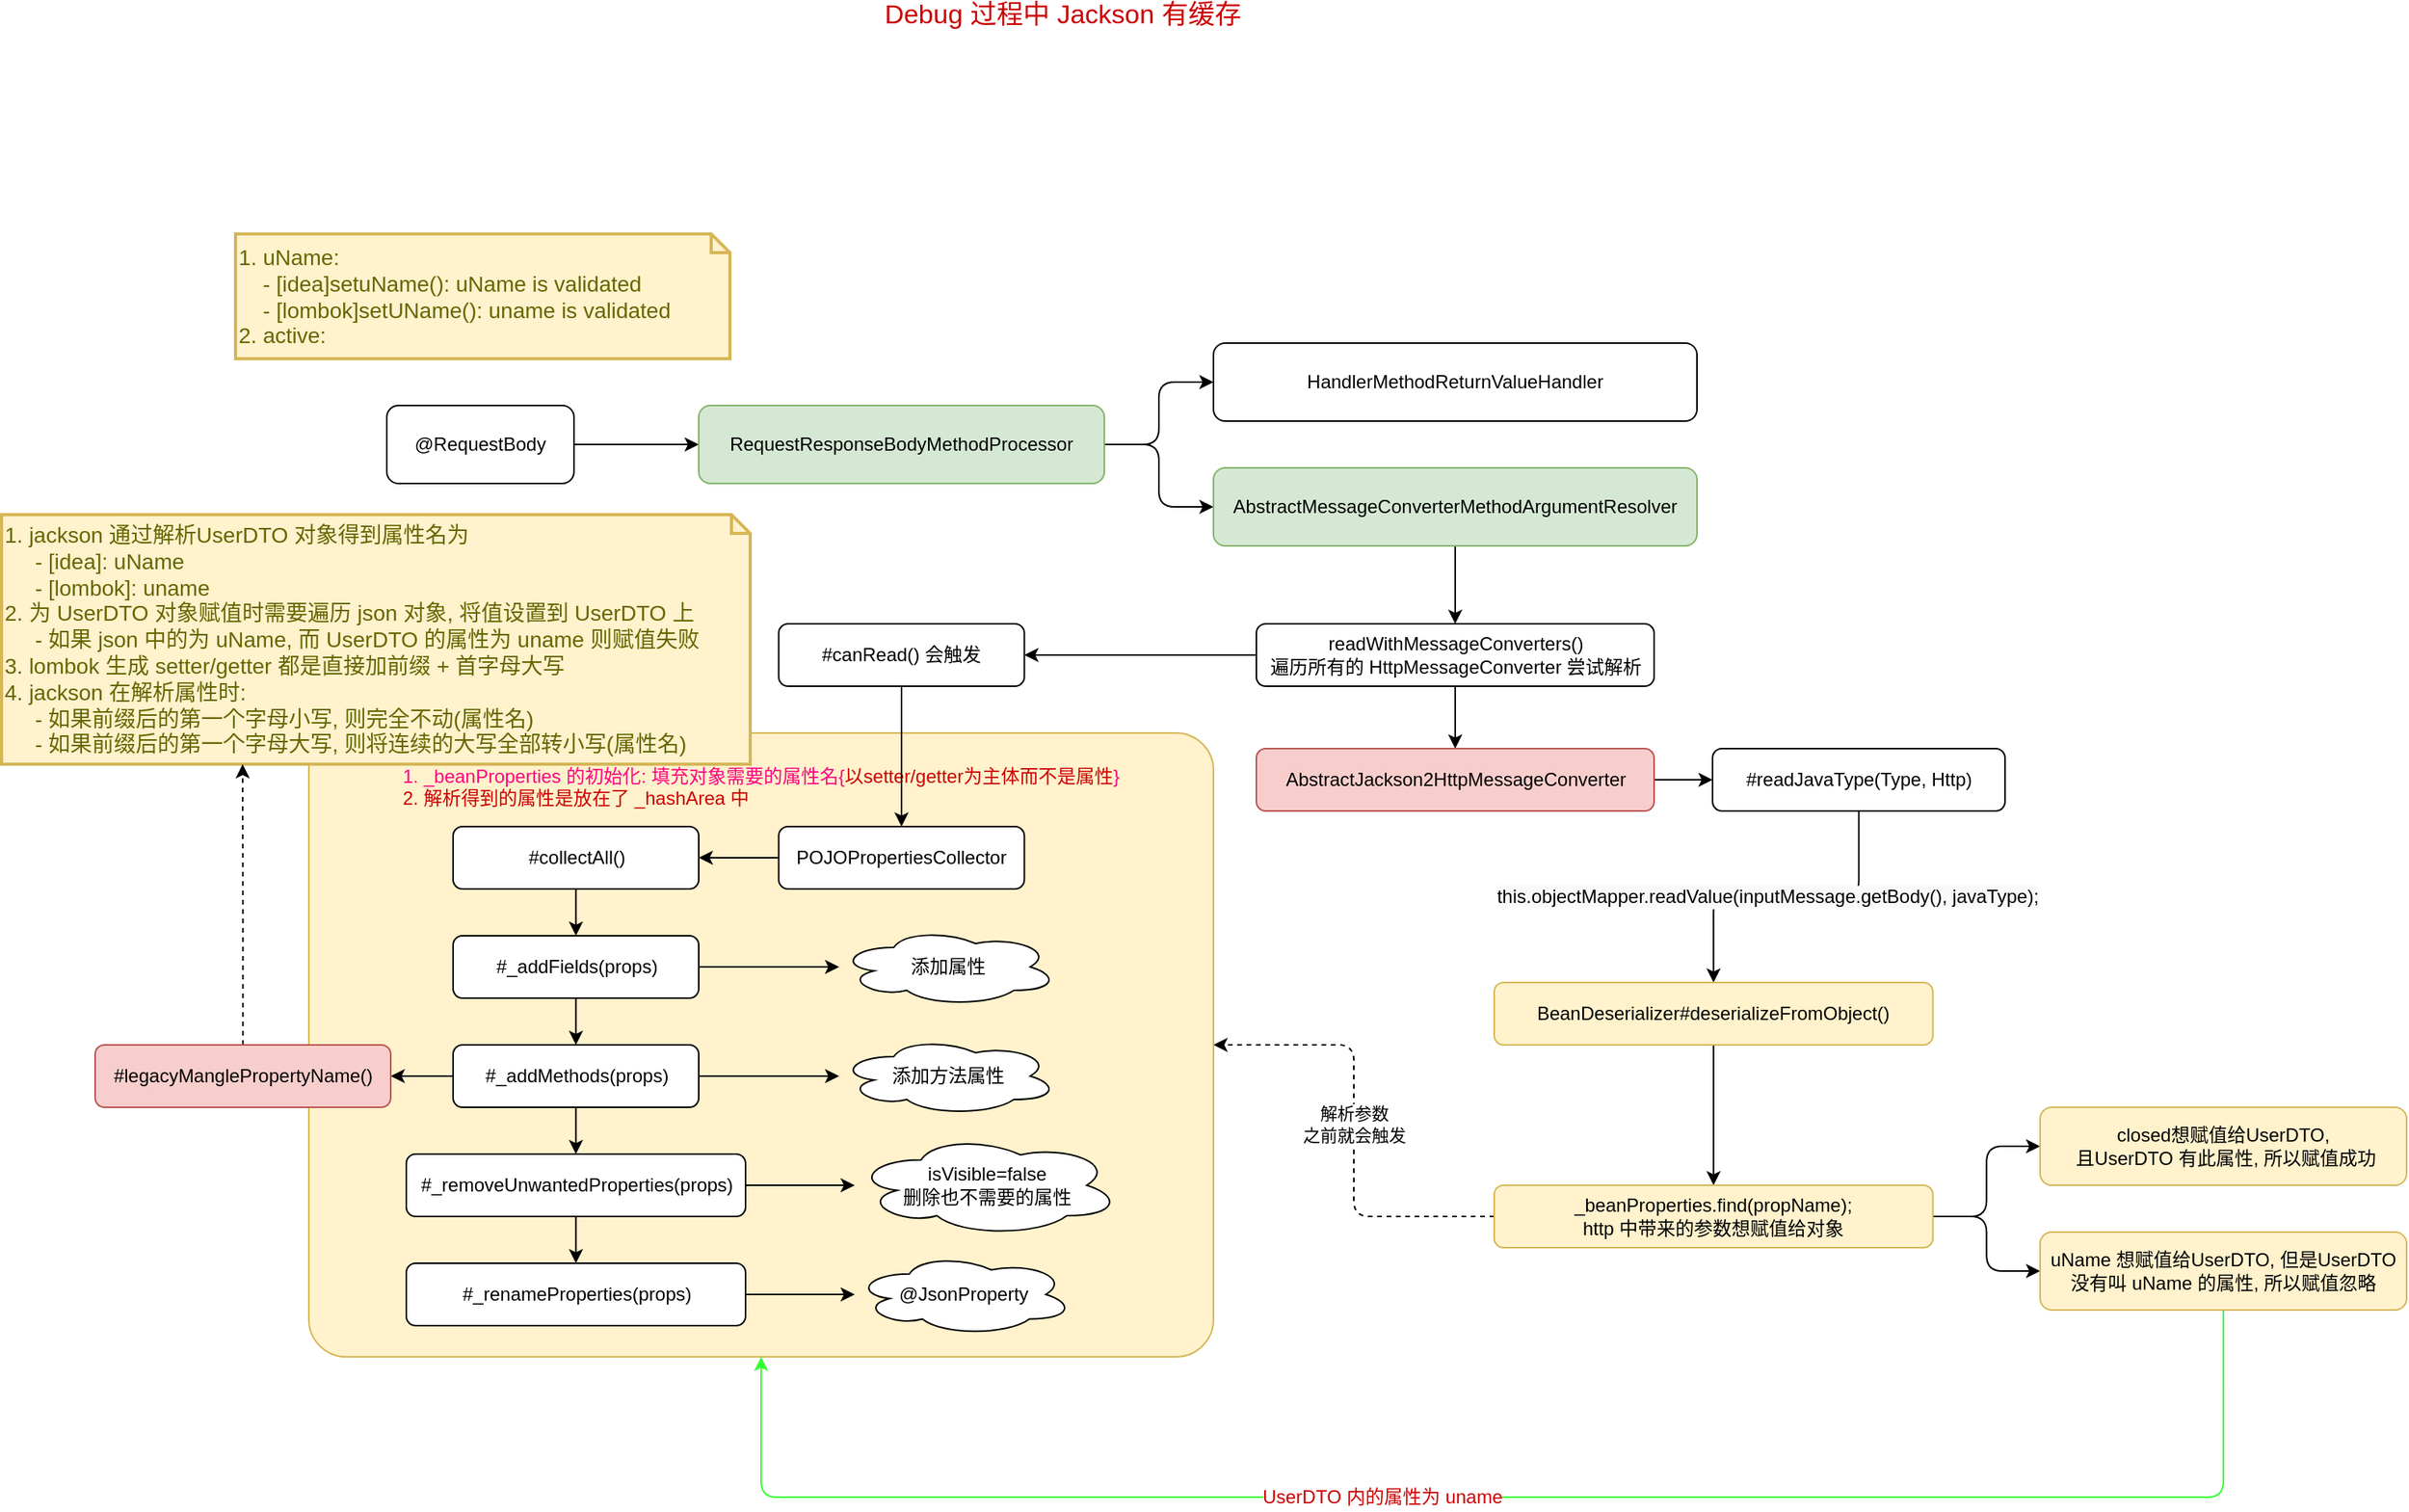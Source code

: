 <mxfile>
    <diagram id="Ntnd5CM5s8iWQQtb89DW" name="Page-1">
        <mxGraphModel dx="1052" dy="718" grid="1" gridSize="10" guides="1" tooltips="1" connect="1" arrows="1" fold="1" page="1" pageScale="1" pageWidth="850" pageHeight="1100" background="#FFFFFF" math="0" shadow="0">
            <root>
                <mxCell id="0"/>
                <mxCell id="1" parent="0"/>
                <mxCell id="4" value="" style="edgeStyle=orthogonalEdgeStyle;rounded=0;orthogonalLoop=1;jettySize=auto;html=1;" parent="1" source="2" target="3" edge="1">
                    <mxGeometry relative="1" as="geometry"/>
                </mxCell>
                <mxCell id="2" value="@RequestBody" style="rounded=1;whiteSpace=wrap;html=1;" parent="1" vertex="1">
                    <mxGeometry x="367" y="310" width="120" height="50" as="geometry"/>
                </mxCell>
                <mxCell id="6" value="" style="edgeStyle=orthogonalEdgeStyle;orthogonalLoop=1;jettySize=auto;html=1;rounded=1;entryX=0;entryY=0.5;entryDx=0;entryDy=0;" parent="1" source="3" target="5" edge="1">
                    <mxGeometry relative="1" as="geometry"/>
                </mxCell>
                <mxCell id="8" style="edgeStyle=orthogonalEdgeStyle;rounded=1;orthogonalLoop=1;jettySize=auto;html=1;entryX=0;entryY=0.5;entryDx=0;entryDy=0;" parent="1" source="3" target="7" edge="1">
                    <mxGeometry relative="1" as="geometry"/>
                </mxCell>
                <mxCell id="3" value="RequestResponseBodyMethodProcessor" style="rounded=1;whiteSpace=wrap;html=1;fillColor=#d5e8d4;strokeColor=#82b366;" parent="1" vertex="1">
                    <mxGeometry x="567" y="310" width="260" height="50" as="geometry"/>
                </mxCell>
                <mxCell id="10" value="" style="edgeStyle=orthogonalEdgeStyle;rounded=1;orthogonalLoop=1;jettySize=auto;html=1;" parent="1" source="5" target="9" edge="1">
                    <mxGeometry relative="1" as="geometry"/>
                </mxCell>
                <mxCell id="5" value="AbstractMessageConverterMethodArgumentResolver" style="rounded=1;whiteSpace=wrap;html=1;fillColor=#d5e8d4;strokeColor=#82b366;" parent="1" vertex="1">
                    <mxGeometry x="897" y="350" width="310" height="50" as="geometry"/>
                </mxCell>
                <mxCell id="7" value="HandlerMethodReturnValueHandler" style="rounded=1;whiteSpace=wrap;html=1;" parent="1" vertex="1">
                    <mxGeometry x="897" y="270" width="310" height="50" as="geometry"/>
                </mxCell>
                <mxCell id="12" value="" style="edgeStyle=orthogonalEdgeStyle;rounded=1;orthogonalLoop=1;jettySize=auto;html=1;" parent="1" source="9" target="11" edge="1">
                    <mxGeometry relative="1" as="geometry"/>
                </mxCell>
                <mxCell id="49" value="" style="edgeStyle=orthogonalEdgeStyle;rounded=1;orthogonalLoop=1;jettySize=auto;html=1;strokeColor=#000000;" edge="1" parent="1" source="9" target="48">
                    <mxGeometry relative="1" as="geometry"/>
                </mxCell>
                <mxCell id="9" value="readWithMessageConverters()&lt;br&gt;遍历所有的&amp;nbsp;HttpMessageConverter 尝试解析" style="rounded=1;whiteSpace=wrap;html=1;" parent="1" vertex="1">
                    <mxGeometry x="924.5" y="450" width="255" height="40" as="geometry"/>
                </mxCell>
                <mxCell id="14" value="" style="edgeStyle=orthogonalEdgeStyle;rounded=1;orthogonalLoop=1;jettySize=auto;html=1;exitX=1;exitY=0.5;exitDx=0;exitDy=0;" parent="1" source="11" target="13" edge="1">
                    <mxGeometry relative="1" as="geometry"/>
                </mxCell>
                <mxCell id="11" value="AbstractJackson2HttpMessageConverter" style="rounded=1;whiteSpace=wrap;html=1;fillColor=#f8cecc;strokeColor=#b85450;" parent="1" vertex="1">
                    <mxGeometry x="924.5" y="530" width="255" height="40" as="geometry"/>
                </mxCell>
                <mxCell id="45" style="edgeStyle=orthogonalEdgeStyle;rounded=1;orthogonalLoop=1;jettySize=auto;html=1;entryX=0.5;entryY=0;entryDx=0;entryDy=0;" edge="1" parent="1" source="13" target="17">
                    <mxGeometry relative="1" as="geometry"/>
                </mxCell>
                <mxCell id="46" value="&lt;span style=&quot;font-size: 12px ; background-color: rgb(248 , 249 , 250)&quot;&gt;this.objectMapper.readValue(inputMessage.getBody(), javaType);&lt;/span&gt;" style="edgeLabel;html=1;align=center;verticalAlign=middle;resizable=0;points=[];" vertex="1" connectable="0" parent="45">
                    <mxGeometry x="0.12" relative="1" as="geometry">
                        <mxPoint as="offset"/>
                    </mxGeometry>
                </mxCell>
                <mxCell id="13" value="#readJavaType(Type, Http)" style="rounded=1;whiteSpace=wrap;html=1;" parent="1" vertex="1">
                    <mxGeometry x="1217" y="530" width="187.5" height="40" as="geometry"/>
                </mxCell>
                <mxCell id="20" value="" style="edgeStyle=orthogonalEdgeStyle;rounded=1;orthogonalLoop=1;jettySize=auto;html=1;" parent="1" source="17" target="19" edge="1">
                    <mxGeometry relative="1" as="geometry"/>
                </mxCell>
                <mxCell id="17" value="BeanDeserializer#deserializeFromObject()" style="rounded=1;whiteSpace=wrap;html=1;fillColor=#fff2cc;strokeColor=#d6b656;" parent="1" vertex="1">
                    <mxGeometry x="1077" y="680" width="281.25" height="40" as="geometry"/>
                </mxCell>
                <mxCell id="25" value="" style="edgeStyle=orthogonalEdgeStyle;rounded=1;orthogonalLoop=1;jettySize=auto;html=1;dashed=1;" parent="1" source="19" target="24" edge="1">
                    <mxGeometry relative="1" as="geometry"/>
                </mxCell>
                <mxCell id="36" value="解析参数&lt;br&gt;之前就会触发" style="edgeLabel;html=1;align=center;verticalAlign=middle;resizable=0;points=[];" parent="25" vertex="1" connectable="0">
                    <mxGeometry x="-0.229" relative="1" as="geometry">
                        <mxPoint y="-37" as="offset"/>
                    </mxGeometry>
                </mxCell>
                <mxCell id="29" value="" style="edgeStyle=orthogonalEdgeStyle;rounded=1;orthogonalLoop=1;jettySize=auto;html=1;" parent="1" source="19" target="28" edge="1">
                    <mxGeometry relative="1" as="geometry"/>
                </mxCell>
                <mxCell id="31" style="edgeStyle=orthogonalEdgeStyle;rounded=1;orthogonalLoop=1;jettySize=auto;html=1;entryX=0;entryY=0.5;entryDx=0;entryDy=0;" parent="1" source="19" target="30" edge="1">
                    <mxGeometry relative="1" as="geometry"/>
                </mxCell>
                <mxCell id="19" value="&lt;span&gt;_beanProperties.find(propName);&lt;br&gt;http 中带来的参数想赋值给对象&lt;br&gt;&lt;/span&gt;" style="rounded=1;whiteSpace=wrap;html=1;fillColor=#fff2cc;strokeColor=#d6b656;" parent="1" vertex="1">
                    <mxGeometry x="1077" y="810" width="281.25" height="40" as="geometry"/>
                </mxCell>
                <mxCell id="24" value="&lt;font color=&quot;#ff0080&quot;&gt;1. _beanProperties 的初始化: 填充对象需要的属性名{&lt;/font&gt;&lt;font color=&quot;#cc0000&quot;&gt;以setter/getter为主体而不是属性&lt;/font&gt;&lt;font color=&quot;#ff0080&quot;&gt;}&lt;/font&gt;&lt;br&gt;&lt;div style=&quot;text-align: left&quot;&gt;&lt;font color=&quot;#cc0000&quot;&gt;2. 解析得到的属性是放在了 _hashArea 中&lt;/font&gt;&lt;/div&gt;&lt;div style=&quot;text-align: left&quot;&gt;&lt;font color=&quot;#cc0000&quot;&gt;&lt;br&gt;&lt;/font&gt;&lt;/div&gt;&lt;br&gt;&lt;br&gt;&lt;br&gt;&lt;br&gt;&lt;br&gt;&lt;br&gt;&lt;br&gt;&lt;br&gt;&lt;br&gt;&lt;br&gt;&lt;br&gt;&lt;br&gt;&lt;br&gt;&lt;br&gt;&lt;br&gt;&lt;br&gt;&lt;br&gt;&lt;br&gt;&lt;br&gt;&lt;br&gt;&lt;br&gt;&lt;br&gt;" style="rounded=1;whiteSpace=wrap;html=1;fillColor=#fff2cc;strokeColor=#d6b656;align=center;arcSize=6;" parent="1" vertex="1">
                    <mxGeometry x="317" y="520" width="580" height="400" as="geometry"/>
                </mxCell>
                <mxCell id="38" style="edgeStyle=orthogonalEdgeStyle;rounded=1;orthogonalLoop=1;jettySize=auto;html=1;entryX=0.5;entryY=1;entryDx=0;entryDy=0;exitX=0.5;exitY=1;exitDx=0;exitDy=0;strokeColor=#33FF33;" parent="1" source="28" target="24" edge="1">
                    <mxGeometry relative="1" as="geometry">
                        <Array as="points">
                            <mxPoint x="1545" y="1010"/>
                            <mxPoint x="607" y="1010"/>
                        </Array>
                    </mxGeometry>
                </mxCell>
                <mxCell id="41" value="&lt;span style=&quot;color: rgb(204 , 0 , 0) ; font-size: 12px&quot;&gt;UserDTO 内的属性为 uname&lt;/span&gt;" style="edgeLabel;html=1;align=center;verticalAlign=middle;resizable=0;points=[];" parent="38" vertex="1" connectable="0">
                    <mxGeometry x="0.15" relative="1" as="geometry">
                        <mxPoint as="offset"/>
                    </mxGeometry>
                </mxCell>
                <mxCell id="28" value="&lt;span&gt;uName 想赋值给UserDTO, 但是UserDTO 没有叫 uName 的属性, 所以赋值忽略&lt;/span&gt;" style="whiteSpace=wrap;html=1;rounded=1;fillColor=#fff2cc;strokeColor=#d6b656;" parent="1" vertex="1">
                    <mxGeometry x="1427" y="840" width="234.99" height="50" as="geometry"/>
                </mxCell>
                <mxCell id="30" value="&lt;span&gt;closed想赋值给UserDTO,&lt;br&gt;&amp;nbsp;且UserDTO 有此属性, 所以赋值成功&lt;/span&gt;" style="whiteSpace=wrap;html=1;rounded=1;fillColor=#fff2cc;strokeColor=#d6b656;" parent="1" vertex="1">
                    <mxGeometry x="1427" y="760" width="234.99" height="50" as="geometry"/>
                </mxCell>
                <mxCell id="51" value="" style="edgeStyle=orthogonalEdgeStyle;rounded=1;orthogonalLoop=1;jettySize=auto;html=1;strokeColor=#000000;" edge="1" parent="1" source="48" target="50">
                    <mxGeometry relative="1" as="geometry"/>
                </mxCell>
                <mxCell id="48" value="#canRead() 会触发" style="rounded=1;whiteSpace=wrap;html=1;" vertex="1" parent="1">
                    <mxGeometry x="618.25" y="450" width="157.5" height="40" as="geometry"/>
                </mxCell>
                <mxCell id="53" value="" style="edgeStyle=orthogonalEdgeStyle;rounded=1;orthogonalLoop=1;jettySize=auto;html=1;strokeColor=#000000;" edge="1" parent="1" source="50" target="52">
                    <mxGeometry relative="1" as="geometry"/>
                </mxCell>
                <mxCell id="50" value="POJOPropertiesCollector" style="rounded=1;whiteSpace=wrap;html=1;" vertex="1" parent="1">
                    <mxGeometry x="618.25" y="580" width="157.5" height="40" as="geometry"/>
                </mxCell>
                <mxCell id="55" value="" style="edgeStyle=orthogonalEdgeStyle;rounded=1;orthogonalLoop=1;jettySize=auto;html=1;strokeColor=#000000;" edge="1" parent="1" source="52" target="54">
                    <mxGeometry relative="1" as="geometry"/>
                </mxCell>
                <mxCell id="52" value="#collectAll()" style="rounded=1;whiteSpace=wrap;html=1;" vertex="1" parent="1">
                    <mxGeometry x="409.5" y="580" width="157.5" height="40" as="geometry"/>
                </mxCell>
                <mxCell id="57" style="edgeStyle=orthogonalEdgeStyle;rounded=1;orthogonalLoop=1;jettySize=auto;html=1;strokeColor=#000000;" edge="1" parent="1" source="54" target="56">
                    <mxGeometry relative="1" as="geometry"/>
                </mxCell>
                <mxCell id="59" value="" style="edgeStyle=orthogonalEdgeStyle;rounded=1;orthogonalLoop=1;jettySize=auto;html=1;strokeColor=#000000;" edge="1" parent="1" source="54" target="58">
                    <mxGeometry relative="1" as="geometry"/>
                </mxCell>
                <mxCell id="54" value="#_addFields(props)" style="rounded=1;whiteSpace=wrap;html=1;" vertex="1" parent="1">
                    <mxGeometry x="409.5" y="650" width="157.5" height="40" as="geometry"/>
                </mxCell>
                <mxCell id="61" value="" style="edgeStyle=orthogonalEdgeStyle;rounded=1;orthogonalLoop=1;jettySize=auto;html=1;strokeColor=#000000;" edge="1" parent="1" source="56" target="60">
                    <mxGeometry relative="1" as="geometry"/>
                </mxCell>
                <mxCell id="63" value="" style="edgeStyle=orthogonalEdgeStyle;rounded=1;orthogonalLoop=1;jettySize=auto;html=1;strokeColor=#000000;" edge="1" parent="1" source="56" target="62">
                    <mxGeometry relative="1" as="geometry"/>
                </mxCell>
                <mxCell id="77" value="" style="edgeStyle=orthogonalEdgeStyle;rounded=1;orthogonalLoop=1;jettySize=auto;html=1;strokeColor=#000000;" edge="1" parent="1" source="56" target="76">
                    <mxGeometry relative="1" as="geometry"/>
                </mxCell>
                <mxCell id="56" value="#_addMethods(props)" style="rounded=1;whiteSpace=wrap;html=1;" vertex="1" parent="1">
                    <mxGeometry x="409.5" y="720" width="157.5" height="40" as="geometry"/>
                </mxCell>
                <mxCell id="58" value="添加属性" style="ellipse;shape=cloud;whiteSpace=wrap;html=1;rounded=1;" vertex="1" parent="1">
                    <mxGeometry x="657" y="645" width="140" height="50" as="geometry"/>
                </mxCell>
                <mxCell id="60" value="添加方法属性" style="ellipse;shape=cloud;whiteSpace=wrap;html=1;rounded=1;" vertex="1" parent="1">
                    <mxGeometry x="657" y="715" width="140" height="50" as="geometry"/>
                </mxCell>
                <mxCell id="65" value="" style="edgeStyle=orthogonalEdgeStyle;rounded=1;orthogonalLoop=1;jettySize=auto;html=1;strokeColor=#000000;" edge="1" parent="1" source="62" target="64">
                    <mxGeometry relative="1" as="geometry"/>
                </mxCell>
                <mxCell id="67" value="" style="edgeStyle=orthogonalEdgeStyle;rounded=1;orthogonalLoop=1;jettySize=auto;html=1;strokeColor=#000000;" edge="1" parent="1" source="62" target="66">
                    <mxGeometry relative="1" as="geometry"/>
                </mxCell>
                <mxCell id="62" value="#_removeUnwantedProperties(props)" style="rounded=1;whiteSpace=wrap;html=1;" vertex="1" parent="1">
                    <mxGeometry x="379.5" y="790" width="217.5" height="40" as="geometry"/>
                </mxCell>
                <mxCell id="64" value="isVisible=false&lt;br&gt;删除也不需要的属性" style="ellipse;shape=cloud;whiteSpace=wrap;html=1;rounded=1;" vertex="1" parent="1">
                    <mxGeometry x="667" y="777.5" width="170" height="65" as="geometry"/>
                </mxCell>
                <mxCell id="72" value="" style="edgeStyle=orthogonalEdgeStyle;rounded=1;orthogonalLoop=1;jettySize=auto;html=1;strokeColor=#000000;" edge="1" parent="1" source="66" target="71">
                    <mxGeometry relative="1" as="geometry"/>
                </mxCell>
                <mxCell id="66" value="#_renameProperties(props)" style="rounded=1;whiteSpace=wrap;html=1;" vertex="1" parent="1">
                    <mxGeometry x="379.5" y="860" width="217.5" height="40" as="geometry"/>
                </mxCell>
                <mxCell id="71" value="@JsonProperty" style="ellipse;shape=cloud;whiteSpace=wrap;html=1;rounded=1;" vertex="1" parent="1">
                    <mxGeometry x="667" y="853.75" width="140" height="52.5" as="geometry"/>
                </mxCell>
                <mxCell id="73" value="1. uName: &lt;br&gt;&amp;nbsp; &amp;nbsp; - [idea]setuName():&amp;nbsp;uName is validated&lt;br&gt;&amp;nbsp; &amp;nbsp; - [lombok]setUName(): uname is validated&lt;br&gt;2. active:" style="shape=note;strokeWidth=2;fontSize=14;size=12;whiteSpace=wrap;html=1;fillColor=#fff2cc;strokeColor=#d6b656;fontColor=#666600;align=left;" vertex="1" parent="1">
                    <mxGeometry x="270" y="200" width="317" height="80" as="geometry"/>
                </mxCell>
                <mxCell id="74" value="1. jackson 通过解析UserDTO 对象得到属性名为&lt;br&gt;&amp;nbsp; &amp;nbsp; &amp;nbsp;- [idea]: uName&lt;br&gt;&amp;nbsp; &amp;nbsp; &amp;nbsp;- [lombok]: uname&lt;br&gt;2. 为 UserDTO 对象赋值时需要遍历 json 对象, 将值设置到 UserDTO 上&lt;br&gt;&amp;nbsp; &amp;nbsp; &amp;nbsp;- 如果 json 中的为 uName, 而 UserDTO 的属性为 uname 则赋值失败&lt;br&gt;3. lombok 生成 setter/getter 都是直接加前缀 + 首字母大写&lt;br&gt;4. jackson 在解析属性时:&lt;br&gt;&amp;nbsp; &amp;nbsp; &amp;nbsp;- 如果前缀后的第一个字母小写, 则完全不动(属性名)&lt;br&gt;&amp;nbsp; &amp;nbsp; &amp;nbsp;- 如果前缀后的第一个字母大写, 则将连续的大写全部转小写(属性名)" style="shape=note;strokeWidth=2;fontSize=14;size=12;whiteSpace=wrap;html=1;fillColor=#fff2cc;strokeColor=#d6b656;fontColor=#666600;align=left;" vertex="1" parent="1">
                    <mxGeometry x="120" y="380" width="480" height="160" as="geometry"/>
                </mxCell>
                <mxCell id="75" value="&lt;font style=&quot;font-size: 17px&quot; color=&quot;#cc0000&quot;&gt;Debug 过程中 Jackson 有缓存&lt;/font&gt;" style="text;html=1;align=center;verticalAlign=middle;resizable=0;points=[];autosize=1;strokeColor=none;" vertex="1" parent="1">
                    <mxGeometry x="680" y="50" width="240" height="20" as="geometry"/>
                </mxCell>
                <mxCell id="78" style="edgeStyle=orthogonalEdgeStyle;rounded=1;orthogonalLoop=1;jettySize=auto;html=1;entryX=0.322;entryY=1;entryDx=0;entryDy=0;entryPerimeter=0;strokeColor=#000000;dashed=1;" edge="1" parent="1" source="76" target="74">
                    <mxGeometry relative="1" as="geometry"/>
                </mxCell>
                <mxCell id="76" value="#legacyManglePropertyName()" style="rounded=1;whiteSpace=wrap;html=1;fillColor=#f8cecc;strokeColor=#b85450;" vertex="1" parent="1">
                    <mxGeometry x="180" y="720" width="189.5" height="40" as="geometry"/>
                </mxCell>
            </root>
        </mxGraphModel>
    </diagram>
</mxfile>
